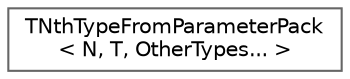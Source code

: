 digraph "Graphical Class Hierarchy"
{
 // INTERACTIVE_SVG=YES
 // LATEX_PDF_SIZE
  bgcolor="transparent";
  edge [fontname=Helvetica,fontsize=10,labelfontname=Helvetica,labelfontsize=10];
  node [fontname=Helvetica,fontsize=10,shape=box,height=0.2,width=0.4];
  rankdir="LR";
  Node0 [id="Node000000",label="TNthTypeFromParameterPack\l\< N, T, OtherTypes... \>",height=0.2,width=0.4,color="grey40", fillcolor="white", style="filled",URL="$d2/d54/structTNthTypeFromParameterPack_3_01N_00_01T_00_01OtherTypes_8_8_8_01_4.html",tooltip=" "];
}
